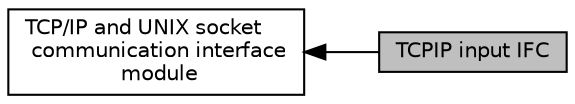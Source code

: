 digraph "TCPIP input IFC"
{
  edge [fontname="Helvetica",fontsize="10",labelfontname="Helvetica",labelfontsize="10"];
  node [fontname="Helvetica",fontsize="10",shape=record];
  rankdir=LR;
  Node1 [label="TCP/IP and UNIX socket\l communication interface\l module",height=0.2,width=0.4,color="black", fillcolor="white", style="filled",URL="$group__tcpip__ifc.html"];
  Node0 [label="TCPIP input IFC",height=0.2,width=0.4,color="black", fillcolor="grey75", style="filled", fontcolor="black"];
  Node1->Node0 [shape=plaintext, dir="back", style="solid"];
}
